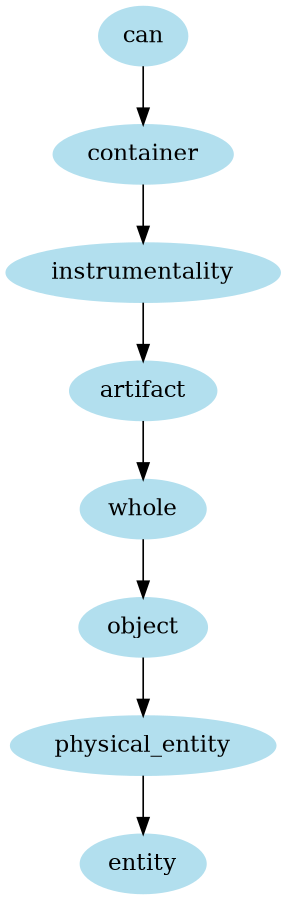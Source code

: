 digraph unix {
	node [color=lightblue2 style=filled]
	size="6,6"
	can -> container
	container -> instrumentality
	instrumentality -> artifact
	artifact -> whole
	whole -> object
	object -> physical_entity
	physical_entity -> entity
}
